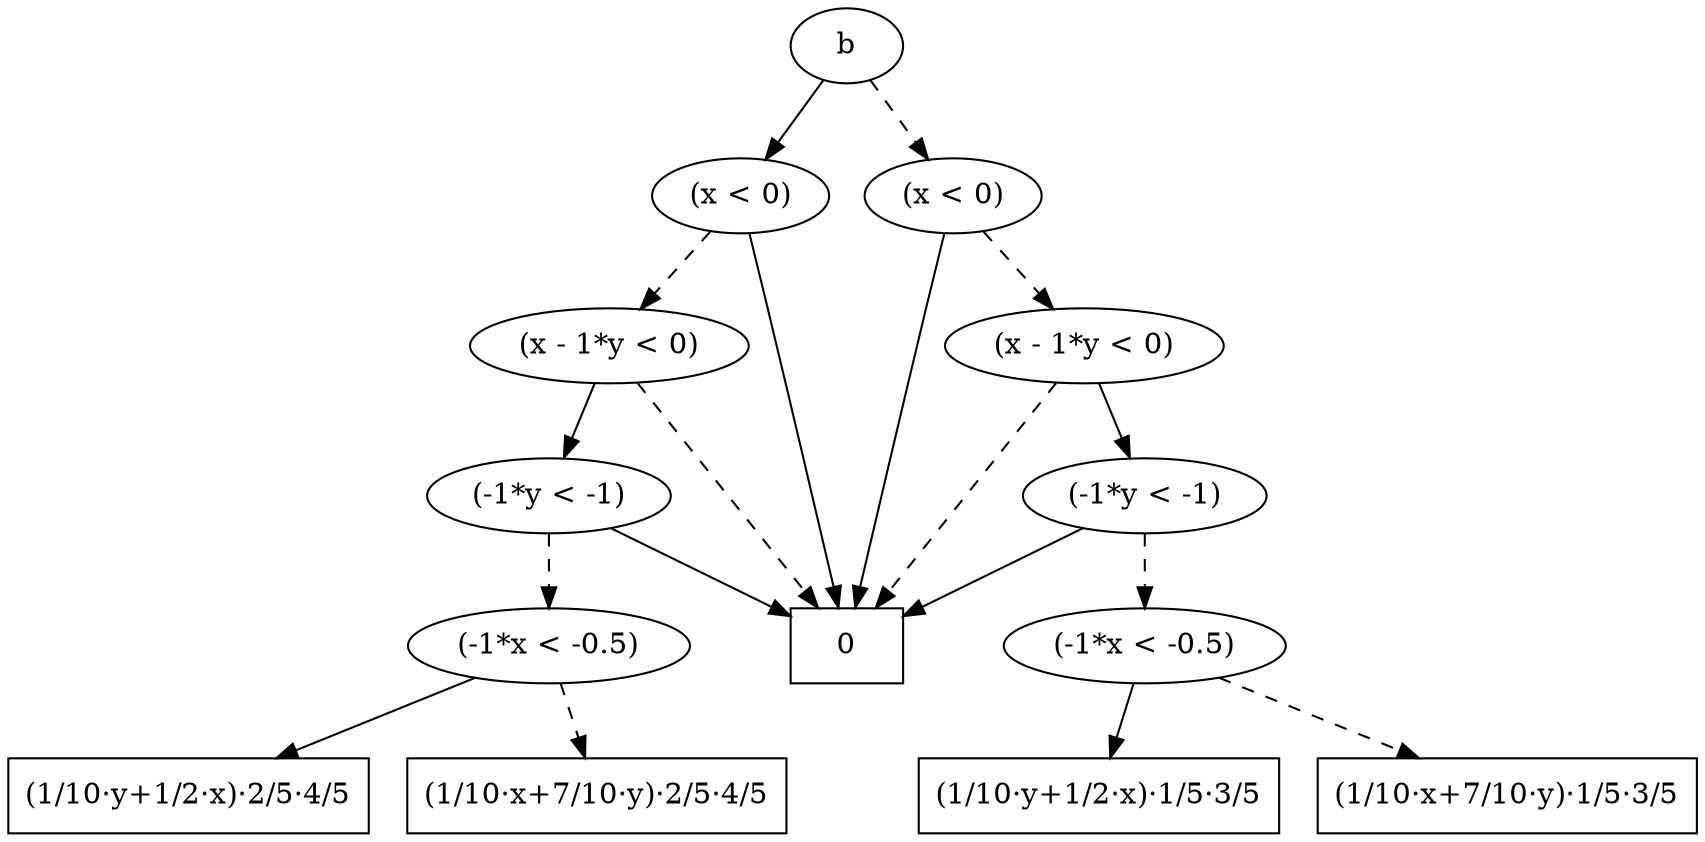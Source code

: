 digraph G {
	rankdir = TB;
	107 [label="b", shape=""]
	107 -> 104
	107 -> 100 [style=dashed]
	{rank = same; 107;}
	104 [label="(x < 0)", shape=""]
	104 -> 1
	104 -> 103 [style=dashed]
	100 [label="(x < 0)", shape=""]
	100 -> 1
	100 -> 99 [style=dashed]
	{rank = same; 104; 100;}
	1 [label="0", shape="box"]
	75 [label="(-1*x < -0.5)", shape=""]
	75 -> 73
	75 -> 74 [style=dashed]
	79 [label="(-1*x < -0.5)", shape=""]
	79 -> 77
	79 -> 78 [style=dashed]
	{rank = same; 1; 75; 79;}
	99 [label="(x - 1*y < 0)", shape=""]
	99 -> 98
	99 -> 1 [style=dashed]
	103 [label="(x - 1*y < 0)", shape=""]
	103 -> 102
	103 -> 1 [style=dashed]
	{rank = same; 99; 103;}
	98 [label="(-1*y < -1)", shape=""]
	98 -> 1
	98 -> 75 [style=dashed]
	102 [label="(-1*y < -1)", shape=""]
	102 -> 1
	102 -> 79 [style=dashed]
	{rank = same; 98; 102;}
	73 [label="(1/10·y+1/2·x)·1/5·3/5", shape="box"]
	74 [label="(1/10·x+7/10·y)·1/5·3/5", shape="box"]
	77 [label="(1/10·y+1/2·x)·2/5·4/5", shape="box"]
	78 [label="(1/10·x+7/10·y)·2/5·4/5", shape="box"]
	{rank = same; 73; 74; 77; 78;}
}
